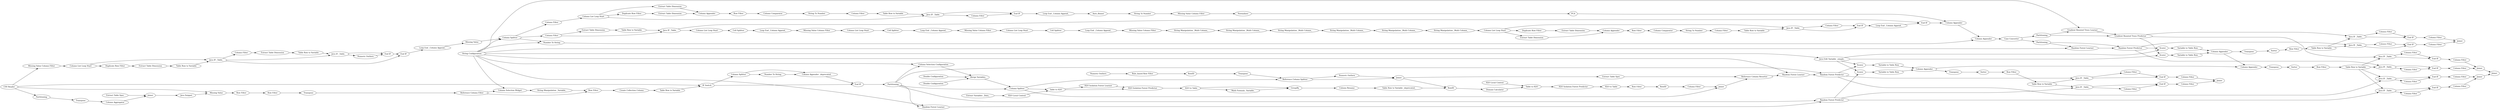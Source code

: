 digraph {
	"-3835758874640166912_1713" [label="Column Filter"]
	"-8343898865784007174_2068" [label="Java IF _Table_"]
	"-8343898865784007174_2092" [label="Column List Loop Start"]
	"-3835758874640166912_1701" [label="Column Appender"]
	"-3835758874640166912_1704" [label="Column Comparator"]
	"-8343898865784007174_2160" [label="End IF"]
	"2308904467312133471_1510" [label="Reference Column Splitter"]
	"8850577337018527427_1486" [label="Extract Variables _Data_"]
	"-3835758874640166912_1694" [label="Duplicate Row Filter"]
	"-8343898865784007174_2086" [label=Joiner]
	"-3835758874640166912_1697" [label="Extract Table Dimension"]
	"-8343898865784007174_2047" [label="Reference Column Resorter"]
	"8850577337018527427_1477" [label="H2O Local Context"]
	"-8343898865784007174_2074" [label=Scorer]
	"-8343898865784007174_2098" [label="Column Appender"]
	"-8343898865784007174_2158" [label="Column Filter"]
	"-8343898865784007174_2043" [label="Random Forest Predictor"]
	"-8343898865784007174_2049" [label="Variable to Table Row"]
	"-8343898865784007174_2141" [label="End IF"]
	"-8343898865784007174_2078" [label=PCA]
	"-8343898865784007174_2175" [label="Table Row to Variable"]
	"-8343898865784007174_2070" [label=Scorer]
	"-8343898865784007174_2108" [label="End IF"]
	"-8343898865784007174_2179" [label="End IF"]
	"-2667441912807474921_1479" [label="H2O to Table"]
	"3439664459751541147_102" [label="Column Appender _deprecated_"]
	"-8343898865784007174_2064" [label="Table Row to Variable"]
	"-8343898865784007174_2104" [label="Column Selection Configuration"]
	"-8343898865784007174_2083" [label="Case Converter"]
	"3439664459751541147_103" [label="Number To String"]
	"-8343898865784007174_2105" [label="Gradient Boosted Trees Learner"]
	"-8343898865784007174_2041" [label="Create Collection Column"]
	"-8343898865784007174_2073" [label="Java IF _Table_"]
	"-8343898865784007174_2153" [label=Joiner]
	"-8343898865784007174_2136" [label="Column Filter"]
	"-6975017988334467599_132" [label="Missing Value Column Filter"]
	"8850577337018527427_1492" [label="Column Rename"]
	"-1951024984075750947_91" [label=Transpose]
	"-8343898865784007174_2173" [label="Java IF _Table_"]
	"-8343898865784007174_2166" [label="Missing Value Column Filter"]
	"-8343898865784007174_2132" [label="Table Row to Variable"]
	"-4190137938560492934_1702" [label="Java IF _Table_"]
	"-8343898865784007174_2088" [label="Column Appender"]
	"-8343898865784007174_2102" [label="Table Row to Variable"]
	"-6975017988334467599_123" [label="Loop End _Column Append_"]
	"-1951024984075750947_92" [label="Column Aggregator"]
	"-8343898865784007174_2161" [label="Column Filter"]
	"-3835758874640166912_1699" [label="Column List Loop Start"]
	"-8343898865784007174_2137" [label="End IF"]
	"-8343898865784007174_2055" [label="Random Forest Learner"]
	"8850577337018527427_1475" [label="H2O Isolation Forest Learner"]
	"-4190137938560492934_1695" [label="Extract Table Dimension"]
	"-8343898865784007174_2071" [label="String Configuration"]
	"-8343898865784007174_2170" [label="Column Filter"]
	"-4190137938560492934_1699" [label="Column List Loop Start"]
	"-6975017988334467599_133" [label="Missing Value Column Filter"]
	"-2667441912807474921_1492" [label=RowID]
	"-8343898865784007174_2124" [label="Column Filter"]
	"-8343898865784007174_2123" [label=Normalizer]
	"-8343898865784007174_2065" [label="Row Filter"]
	"-8343898865784007174_2134" [label="Column Filter"]
	"-8343898865784007174_2050" [label="Column Appender"]
	"-6975017988334467599_131" [label="Cell Splitter"]
	"-4190137938560492934_1707" [label="Table Row to Variable"]
	"-8343898865784007174_2099" [label=Partitioning]
	"-1951024984075750947_97" [label=Partitioning]
	"-8343898865784007174_2044" [label="Double Configuration"]
	"-8343898865784007174_2139" [label="Java IF _Table_"]
	"-2667441912807474921_1481" [label="H2O Local Context"]
	"-8343898865784007174_2080" [label="Missing Value Column Filter"]
	"-8343898865784007174_2129" [label="Java IF _Table_"]
	"-8343898865784007174_2163" [label="End IF"]
	"-8343898865784007174_2155" [label=Joiner]
	"-8343898865784007174_2097" [label="Random Forest Learner"]
	"-4190137938560492934_1706" [label="Column Filter"]
	"-3835758874640166912_1708" [label="String To Number"]
	"-8343898865784007174_2156" [label="Java IF _Table_"]
	"-8343898865784007174_2052" [label="Double Configuration"]
	"-8343898865784007174_2056" [label="End IF"]
	"-8343898865784007174_2069" [label="Extract Table Dimension"]
	"8850577337018527427_1479" [label="H2O to Table"]
	"-3835758874640166912_1702" [label="Java IF _Table_"]
	"8850577337018527427_1478" [label="Table to H2O"]
	"-8343898865784007174_2174" [label="End IF"]
	"2308904467312133471_1508" [label=Transpose]
	"-8343898865784007174_2040" [label=Auto_Binner]
	"-8343898865784007174_2138" [label="Column Filter"]
	"-8343898865784007174_2085" [label="CSV Reader"]
	"-8343898865784007174_2133" [label="End IF"]
	"7845394244851898034_94" [label="Reference Column Filter"]
	"-8343898865784007174_2117" [label="Gradient Boosted Trees Predictor"]
	"-6975017988334467599_125" [label="Column List Loop Start"]
	"-8343898865784007174_2113" [label="Java Edit Variable _simple_"]
	"-8343898865784007174_2169" [label=Joiner]
	"-8343898865784007174_2059" [label="String Manipulation _Variable_"]
	"-4190137938560492934_1704" [label="Column Comparator"]
	"-4190137938560492934_1713" [label="Column Filter"]
	"-6975017988334467599_121" [label="Column List Loop Start"]
	"-8343898865784007174_2094" [label="Loop End _Column Append_"]
	"-8343898865784007174_2143" [label="Java IF _Table_"]
	"-2667441912807474921_1476" [label="H2O Isolation Forest Predictor"]
	"-8343898865784007174_2084" [label="Random Forest Learner"]
	"-8343898865784007174_2111" [label="Extract Table Spec"]
	"-8343898865784007174_2112" [label="Random Forest Predictor"]
	"-8343898865784007174_2053" [label=Partitioning]
	"-4190137938560492934_1708" [label="String To Number"]
	"8850577337018527427_1491" [label="Math Formula _Variable_"]
	"8850577337018527427_1476" [label="H2O Isolation Forest Predictor"]
	"1892213042637683912_138" [label="String Manipulation _Multi Column_"]
	"-8343898865784007174_2178" [label="Column Filter"]
	"-4190137938560492934_1694" [label="Duplicate Row Filter"]
	"-3835758874640166912_1700" [label="Loop End _Column Append_"]
	"-8343898865784007174_2171" [label=Transpose]
	"-4190137938560492934_1700" [label="Loop End _Column Append_"]
	"-8343898865784007174_2140" [label="Column Filter"]
	"8850577337018527427_1493" [label="Table Row to Variable _deprecated_"]
	"-8343898865784007174_2061" [label=Transpose]
	"-8343898865784007174_2176" [label=Sorter]
	"-8343898865784007174_2096" [label="End IF"]
	"1892213042637683912_139" [label="String Manipulation _Multi Column_"]
	"-8343898865784007174_2057" [label=Sorter]
	"-3835758874640166912_1709" [label="End IF"]
	"-1951024984075750947_96" [label="Java Snippet"]
	"-8343898865784007174_2168" [label="Java IF _Table_"]
	"1892213042637683912_136" [label="String Manipulation _Multi Column_"]
	"-8343898865784007174_2067" [label="Column Selection Widget"]
	"8850577337018527427_1488" [label=GroupBy]
	"-2667441912807474921_1487" [label="Domain Calculator"]
	"2308904467312133471_1507" [label="Rule_based Row Filter"]
	"-8343898865784007174_2135" [label="Java IF _Table_"]
	"-8343898865784007174_2119" [label="Variable to Table Row"]
	"-8343898865784007174_2115" [label="Column Splitter"]
	"-8343898865784007174_2154" [label=Joiner]
	"-8343898865784007174_2038" [label=Transpose]
	"-3835758874640166912_1705" [label="Row Filter"]
	"-8343898865784007174_2095" [label="Column Appender"]
	"-8343898865784007174_2048" [label="Random Forest Predictor"]
	"3439664459751541147_100" [label="Column Splitter"]
	"-8343898865784007174_2081" [label="Column Filter"]
	"-8343898865784007174_2177" [label="Column Filter"]
	"-8343898865784007174_2042" [label="Variable to Table Row"]
	"-8343898865784007174_2122" [label="Table Row to Variable"]
	"-8343898865784007174_2090" [label="Extract Table Dimension"]
	"-8343898865784007174_2058" [label="String To Number"]
	"-4190137938560492934_1705" [label="Row Filter"]
	"-3835758874640166912_1695" [label="Extract Table Dimension"]
	"-8343898865784007174_2089" [label=Joiner]
	"-2667441912807474921_1490" [label="Row Filter"]
	"-8343898865784007174_2045" [label="Numeric Outliers"]
	"-8343898865784007174_2109" [label="End IF"]
	"-8343898865784007174_2093" [label=Scorer]
	"-8343898865784007174_2075" [label="Number To String"]
	"-8343898865784007174_2128" [label="Row Filter"]
	"-8343898865784007174_2076" [label="Variable to Table Row"]
	"-8343898865784007174_2106" [label=Sorter]
	"-8343898865784007174_2145" [label="End IF"]
	"-8343898865784007174_2066" [label="Column Filter"]
	"-8343898865784007174_2157" [label="Table Row to Variable"]
	"-8343898865784007174_2152" [label=Joiner]
	"-8343898865784007174_2172" [label="Column Filter"]
	"-6975017988334467599_128" [label="Column List Loop Start"]
	"-6975017988334467599_127" [label="Cell Splitter"]
	"2308904467312133471_1509" [label=RowID]
	"-8343898865784007174_2159" [label="Column Filter"]
	"-8343898865784007174_2118" [label="Column Splitter"]
	"-2667441912807474921_1484" [label="Column Filter"]
	"-8343898865784007174_2100" [label="Column Filter"]
	"7845394244851898034_92" [label="Missing Value"]
	"-6975017988334467599_126" [label="Loop End _Column Append_"]
	"-8343898865784007174_2062" [label="IF Switch"]
	"-2667441912807474921_1491" [label=RowID]
	"-8343898865784007174_2082" [label=Scorer]
	"-8343898865784007174_2077" [label="Numeric Outliers"]
	"1892213042637683912_140" [label="String Manipulation _Multi Column_"]
	"7845394244851898034_93" [label=Transpose]
	"7845394244851898034_96" [label="Row Filter"]
	"-8343898865784007174_2091" [label="Missing Value"]
	"-4190137938560492934_1697" [label="Extract Table Dimension"]
	"-8343898865784007174_2142" [label="Column Filter"]
	"-2667441912807474921_1480" [label="Table to H2O"]
	"-8343898865784007174_2146" [label="Column Filter"]
	"-8343898865784007174_2121" [label=Partitioning]
	"-3835758874640166912_1706" [label="Column Filter"]
	"-4190137938560492934_1701" [label="Column Appender"]
	"-6975017988334467599_122" [label="Cell Splitter"]
	"-8343898865784007174_2167" [label="Row Filter"]
	"-1951024984075750947_93" [label=Joiner]
	"-8343898865784007174_2110" [label="Java IF _Table_"]
	"-3835758874640166912_1707" [label="Table Row to Variable"]
	"-8343898865784007174_2164" [label="Java IF _Table_"]
	"-8343898865784007174_2060" [label="Table Row to Variable"]
	"7845394244851898034_95" [label="Row Filter"]
	"-8343898865784007174_2072" [label="Column Appender"]
	"-8343898865784007174_2165" [label="Row Filter"]
	"1892213042637683912_135" [label="String Manipulation _Multi Column_"]
	"-6975017988334467599_129" [label="Loop End _Column Append_"]
	"-8343898865784007174_2101" [label="Merge Variables"]
	"-8343898865784007174_2054" [label="Extract Table Dimension"]
	"-8343898865784007174_2144" [label="Column Filter"]
	"-4190137938560492934_1709" [label="End IF"]
	"-8343898865784007174_2162" [label="Column Filter"]
	"-6975017988334467599_134" [label="Missing Value Column Filter"]
	"-1951024984075750947_52" [label="Extract Table Spec"]
	"-8343898865784007174_2103" [label="Duplicate Row Filter"]
	"1892213042637683912_137" [label="String Manipulation _Multi Column_"]
	"2308904467312133471_1511" [label="Numeric Outliers"]
	"8850577337018527427_1479" -> "8850577337018527427_1488"
	"-8343898865784007174_2080" -> "-8343898865784007174_2092"
	"-4190137938560492934_1699" -> "-4190137938560492934_1702"
	"-8343898865784007174_2115" -> "-8343898865784007174_2081"
	"-8343898865784007174_2085" -> "-1951024984075750947_97"
	"-4190137938560492934_1708" -> "-4190137938560492934_1706"
	"-8343898865784007174_2072" -> "-8343898865784007174_2095"
	"-8343898865784007174_2081" -> "-4190137938560492934_1699"
	"-8343898865784007174_2085" -> "-8343898865784007174_2062"
	"-8343898865784007174_2170" -> "-8343898865784007174_2179"
	"-1951024984075750947_91" -> "-1951024984075750947_92"
	"-8343898865784007174_2164" -> "-8343898865784007174_2163"
	"-8343898865784007174_2088" -> "-8343898865784007174_2038"
	"-8343898865784007174_2043" -> "-8343898865784007174_2143"
	"-6975017988334467599_131" -> "-6975017988334467599_126"
	"-8343898865784007174_2123" -> "-8343898865784007174_2078"
	"-4190137938560492934_1702" -> "-4190137938560492934_1713"
	"-8343898865784007174_2143" -> "-8343898865784007174_2145"
	"-8343898865784007174_2168" -> "-8343898865784007174_2174"
	"-8343898865784007174_2153" -> "-8343898865784007174_2152"
	"-8343898865784007174_2066" -> "-8343898865784007174_2054"
	"-8343898865784007174_2113" -> "-8343898865784007174_2093"
	"-8343898865784007174_2122" -> "-8343898865784007174_2062"
	"-8343898865784007174_2053" -> "-8343898865784007174_2105"
	"-8343898865784007174_2134" -> "-8343898865784007174_2154"
	"2308904467312133471_1508" -> "2308904467312133471_1510"
	"-8343898865784007174_2141" -> "-8343898865784007174_2140"
	"-8343898865784007174_2121" -> "-8343898865784007174_2055"
	"-6975017988334467599_133" -> "-6975017988334467599_128"
	"-8343898865784007174_2040" -> "-8343898865784007174_2058"
	"-3835758874640166912_1700" -> "-8343898865784007174_2109"
	"-8343898865784007174_2076" -> "-8343898865784007174_2072"
	"-4190137938560492934_1695" -> "-4190137938560492934_1701"
	"-8343898865784007174_2132" -> "-8343898865784007174_2135"
	"-8343898865784007174_2093" -> "-8343898865784007174_2049"
	"-2667441912807474921_1492" -> "-2667441912807474921_1484"
	"-8343898865784007174_2085" -> "-8343898865784007174_2080"
	"-8343898865784007174_2059" -> "-8343898865784007174_2065"
	"-8343898865784007174_2048" -> "-8343898865784007174_2082"
	"-4190137938560492934_1702" -> "-4190137938560492934_1709"
	"-8343898865784007174_2109" -> "-8343898865784007174_2050"
	"-8343898865784007174_2042" -> "-8343898865784007174_2072"
	"-8343898865784007174_2166" -> "-8343898865784007174_2123"
	"-8343898865784007174_2086" -> "-8343898865784007174_2047"
	"-8343898865784007174_2097" -> "-8343898865784007174_2112"
	"-8343898865784007174_2047" -> "-8343898865784007174_2084"
	"-8343898865784007174_2118" -> "8850577337018527427_1478"
	"1892213042637683912_138" -> "1892213042637683912_139"
	"-8343898865784007174_2117" -> "-8343898865784007174_2135"
	"-8343898865784007174_2154" -> "-8343898865784007174_2152"
	"8850577337018527427_1492" -> "8850577337018527427_1493"
	"3439664459751541147_103" -> "3439664459751541147_102"
	"-8343898865784007174_2136" -> "-8343898865784007174_2154"
	"-8343898865784007174_2084" -> "-8343898865784007174_2048"
	"-8343898865784007174_2082" -> "-8343898865784007174_2042"
	"-8343898865784007174_2106" -> "-8343898865784007174_2128"
	"-8343898865784007174_2128" -> "-8343898865784007174_2132"
	"-8343898865784007174_2104" -> "-8343898865784007174_2101"
	"-4190137938560492934_1713" -> "-4190137938560492934_1709"
	"-6975017988334467599_127" -> "-6975017988334467599_129"
	"-4190137938560492934_1706" -> "-4190137938560492934_1707"
	"-8343898865784007174_2089" -> "-2667441912807474921_1491"
	"-8343898865784007174_2061" -> "-8343898865784007174_2106"
	"1892213042637683912_140" -> "-3835758874640166912_1699"
	"2308904467312133471_1509" -> "2308904467312133471_1508"
	"-3835758874640166912_1694" -> "-3835758874640166912_1695"
	"-8343898865784007174_2105" -> "-8343898865784007174_2117"
	"-8343898865784007174_2146" -> "-8343898865784007174_2145"
	"7845394244851898034_94" -> "-8343898865784007174_2067"
	"-8343898865784007174_2043" -> "-8343898865784007174_2074"
	"-8343898865784007174_2075" -> "-8343898865784007174_2098"
	"-8343898865784007174_2068" -> "-8343898865784007174_2108"
	"-4190137938560492934_1697" -> "-4190137938560492934_1701"
	"1892213042637683912_136" -> "1892213042637683912_137"
	"-8343898865784007174_2054" -> "-8343898865784007174_2102"
	"-8343898865784007174_2067" -> "-8343898865784007174_2059"
	"-8343898865784007174_2096" -> "-8343898865784007174_2094"
	"-8343898865784007174_2100" -> "-8343898865784007174_2073"
	"-8343898865784007174_2121" -> "-8343898865784007174_2104"
	"7845394244851898034_92" -> "7845394244851898034_95"
	"2308904467312133471_1507" -> "2308904467312133471_1509"
	"2308904467312133471_1510" -> "-8343898865784007174_2089"
	"-6975017988334467599_122" -> "-6975017988334467599_123"
	"7845394244851898034_93" -> "7845394244851898034_94"
	"-8343898865784007174_2044" -> "-8343898865784007174_2101"
	"-8343898865784007174_2062" -> "-8343898865784007174_2056"
	"-8343898865784007174_2173" -> "-8343898865784007174_2170"
	"-8343898865784007174_2069" -> "-8343898865784007174_2064"
	"-8343898865784007174_2139" -> "-8343898865784007174_2141"
	"-3835758874640166912_1709" -> "-3835758874640166912_1700"
	"-8343898865784007174_2038" -> "-8343898865784007174_2057"
	"-4190137938560492934_1699" -> "-4190137938560492934_1694"
	"-8343898865784007174_2132" -> "-8343898865784007174_2143"
	"-2667441912807474921_1490" -> "-2667441912807474921_1492"
	"-8343898865784007174_2099" -> "-8343898865784007174_2097"
	"-8343898865784007174_2055" -> "-8343898865784007174_2043"
	"8850577337018527427_1477" -> "8850577337018527427_1478"
	"-8343898865784007174_2092" -> "-8343898865784007174_2103"
	"7845394244851898034_96" -> "7845394244851898034_93"
	"-8343898865784007174_2177" -> "-8343898865784007174_2169"
	"-8343898865784007174_2057" -> "-8343898865784007174_2165"
	"8850577337018527427_1478" -> "8850577337018527427_1476"
	"-8343898865784007174_2175" -> "-8343898865784007174_2173"
	"-1951024984075750947_52" -> "-1951024984075750947_93"
	"-8343898865784007174_2095" -> "-8343898865784007174_2061"
	"-4190137938560492934_1704" -> "-4190137938560492934_1708"
	"-8343898865784007174_2156" -> "-8343898865784007174_2162"
	"-8343898865784007174_2119" -> "-8343898865784007174_2088"
	"-8343898865784007174_2078" -> "-8343898865784007174_2050"
	"-8343898865784007174_2115" -> "-8343898865784007174_2100"
	"-8343898865784007174_2172" -> "-8343898865784007174_2169"
	"-8343898865784007174_2157" -> "-8343898865784007174_2156"
	"-8343898865784007174_2071" -> "-8343898865784007174_2113"
	"-6975017988334467599_128" -> "-6975017988334467599_127"
	"-8343898865784007174_2175" -> "-8343898865784007174_2168"
	"-8343898865784007174_2132" -> "-8343898865784007174_2129"
	"-8343898865784007174_2062" -> "3439664459751541147_100"
	"-8343898865784007174_2121" -> "-8343898865784007174_2118"
	"-8343898865784007174_2167" -> "-8343898865784007174_2175"
	"7845394244851898034_95" -> "7845394244851898034_96"
	"-8343898865784007174_2159" -> "-8343898865784007174_2163"
	"-8343898865784007174_2121" -> "-8343898865784007174_2048"
	"-8343898865784007174_2118" -> "-8343898865784007174_2086"
	"3439664459751541147_100" -> "3439664459751541147_102"
	"2308904467312133471_1510" -> "-8343898865784007174_2077"
	"-8343898865784007174_2110" -> "-8343898865784007174_2066"
	"-8343898865784007174_2163" -> "-8343898865784007174_2161"
	"8850577337018527427_1486" -> "8850577337018527427_1477"
	"-6975017988334467599_123" -> "-6975017988334467599_132"
	"-8343898865784007174_2099" -> "-8343898865784007174_2112"
	"-8343898865784007174_2060" -> "-8343898865784007174_2110"
	"-3835758874640166912_1706" -> "-3835758874640166912_1707"
	"-8343898865784007174_2171" -> "-8343898865784007174_2176"
	"-8343898865784007174_2052" -> "-8343898865784007174_2101"
	"-3835758874640166912_1704" -> "-3835758874640166912_1708"
	"8850577337018527427_1478" -> "8850577337018527427_1475"
	"-8343898865784007174_2083" -> "-8343898865784007174_2099"
	"-8343898865784007174_2070" -> "-8343898865784007174_2119"
	"-8343898865784007174_2073" -> "-8343898865784007174_2109"
	"-4190137938560492934_1709" -> "-4190137938560492934_1700"
	"-8343898865784007174_2135" -> "-8343898865784007174_2137"
	"-8343898865784007174_2090" -> "-8343898865784007174_2060"
	"-2667441912807474921_1487" -> "-2667441912807474921_1480"
	"-8343898865784007174_2071" -> "-8343898865784007174_2105"
	"-8343898865784007174_2140" -> "-8343898865784007174_2153"
	"-8343898865784007174_2135" -> "-8343898865784007174_2138"
	"-8343898865784007174_2071" -> "-8343898865784007174_2075"
	"-4190137938560492934_1705" -> "-4190137938560492934_1704"
	"-3835758874640166912_1701" -> "-3835758874640166912_1705"
	"-8343898865784007174_2113" -> "-8343898865784007174_2082"
	"-8343898865784007174_2071" -> "-8343898865784007174_2055"
	"-8343898865784007174_2168" -> "-8343898865784007174_2178"
	"-2667441912807474921_1480" -> "-2667441912807474921_1476"
	"-8343898865784007174_2071" -> "-8343898865784007174_2084"
	"-8343898865784007174_2138" -> "-8343898865784007174_2137"
	"-8343898865784007174_2094" -> "-8343898865784007174_2091"
	"-8343898865784007174_2156" -> "-8343898865784007174_2160"
	"-8343898865784007174_2072" -> "-8343898865784007174_2171"
	"-2667441912807474921_1479" -> "-2667441912807474921_1490"
	"-8343898865784007174_2083" -> "-8343898865784007174_2053"
	"-8343898865784007174_2115" -> "-8343898865784007174_2075"
	"-8343898865784007174_2073" -> "-6975017988334467599_121"
	"-8343898865784007174_2111" -> "-8343898865784007174_2047"
	"-8343898865784007174_2100" -> "-8343898865784007174_2069"
	"-8343898865784007174_2112" -> "-8343898865784007174_2129"
	"-8343898865784007174_2117" -> "-8343898865784007174_2070"
	"-3835758874640166912_1702" -> "-3835758874640166912_1709"
	"-6975017988334467599_121" -> "-6975017988334467599_122"
	"-8343898865784007174_2137" -> "-8343898865784007174_2136"
	"-1951024984075750947_92" -> "-1951024984075750947_93"
	"2308904467312133471_1511" -> "2308904467312133471_1507"
	"-8343898865784007174_2145" -> "-8343898865784007174_2144"
	"-8343898865784007174_2103" -> "-8343898865784007174_2090"
	"3439664459751541147_100" -> "3439664459751541147_103"
	"-8343898865784007174_2098" -> "-8343898865784007174_2083"
	"-6975017988334467599_126" -> "-6975017988334467599_133"
	"-8343898865784007174_2101" -> "-8343898865784007174_2118"
	"-8343898865784007174_2129" -> "-8343898865784007174_2133"
	"-4190137938560492934_1700" -> "-8343898865784007174_2040"
	"-3835758874640166912_1705" -> "-3835758874640166912_1704"
	"-8343898865784007174_2121" -> "-8343898865784007174_2043"
	"1892213042637683912_137" -> "1892213042637683912_138"
	"-8343898865784007174_2048" -> "-8343898865784007174_2139"
	"-8343898865784007174_2143" -> "-8343898865784007174_2146"
	"-1951024984075750947_96" -> "7845394244851898034_92"
	"-8343898865784007174_2157" -> "-8343898865784007174_2164"
	"-8343898865784007174_2161" -> "-8343898865784007174_2155"
	"-8343898865784007174_2133" -> "-8343898865784007174_2134"
	"-8343898865784007174_2139" -> "-8343898865784007174_2142"
	"-8343898865784007174_2110" -> "-8343898865784007174_2096"
	"-8343898865784007174_2071" -> "-8343898865784007174_2097"
	"-8343898865784007174_2162" -> "-8343898865784007174_2160"
	"-8343898865784007174_2043" -> "-8343898865784007174_2173"
	"-1951024984075750947_93" -> "-1951024984075750947_96"
	"-8343898865784007174_2132" -> "-8343898865784007174_2139"
	"-8343898865784007174_2049" -> "-8343898865784007174_2088"
	"-8343898865784007174_2050" -> "-8343898865784007174_2098"
	"-8343898865784007174_2048" -> "-8343898865784007174_2168"
	"-4190137938560492934_1694" -> "-4190137938560492934_1695"
	"-8343898865784007174_2144" -> "-8343898865784007174_2153"
	"-3835758874640166912_1708" -> "-3835758874640166912_1706"
	"-3835758874640166912_1707" -> "-3835758874640166912_1702"
	"-8343898865784007174_2124" -> "-8343898865784007174_2133"
	"-8343898865784007174_2071" -> "-8343898865784007174_2115"
	"-4190137938560492934_1707" -> "-4190137938560492934_1702"
	"-8343898865784007174_2091" -> "-8343898865784007174_2115"
	"-8343898865784007174_2164" -> "-8343898865784007174_2159"
	"-6975017988334467599_134" -> "1892213042637683912_135"
	"-2667441912807474921_1484" -> "-8343898865784007174_2086"
	"-8343898865784007174_2071" -> "-8343898865784007174_2104"
	"8850577337018527427_1475" -> "8850577337018527427_1476"
	"-3835758874640166912_1699" -> "-3835758874640166912_1697"
	"-8343898865784007174_2110" -> "-8343898865784007174_2068"
	"-8343898865784007174_2077" -> "-8343898865784007174_2089"
	"-8343898865784007174_2045" -> "-8343898865784007174_2108"
	"-3835758874640166912_1697" -> "-3835758874640166912_1701"
	"-8343898865784007174_2112" -> "-8343898865784007174_2156"
	"-8343898865784007174_2085" -> "7845394244851898034_92"
	"-2667441912807474921_1481" -> "-2667441912807474921_1480"
	"-8343898865784007174_2176" -> "-8343898865784007174_2167"
	"-8343898865784007174_2179" -> "-8343898865784007174_2177"
	"8850577337018527427_1476" -> "8850577337018527427_1479"
	"-8343898865784007174_2158" -> "-8343898865784007174_2155"
	"-3835758874640166912_1713" -> "-3835758874640166912_1709"
	"-8343898865784007174_2142" -> "-8343898865784007174_2141"
	"-4190137938560492934_1701" -> "-4190137938560492934_1705"
	"1892213042637683912_135" -> "1892213042637683912_136"
	"-8343898865784007174_2065" -> "-8343898865784007174_2041"
	"-8343898865784007174_2092" -> "-8343898865784007174_2110"
	"7845394244851898034_94" -> "-8343898865784007174_2065"
	"-8343898865784007174_2178" -> "-8343898865784007174_2174"
	"-3835758874640166912_1699" -> "-3835758874640166912_1702"
	"-8343898865784007174_2102" -> "-8343898865784007174_2068"
	"-8343898865784007174_2064" -> "-8343898865784007174_2073"
	"3439664459751541147_102" -> "-8343898865784007174_2056"
	"8850577337018527427_1479" -> "8850577337018527427_1491"
	"-8343898865784007174_2108" -> "-8343898865784007174_2096"
	"8850577337018527427_1493" -> "-2667441912807474921_1491"
	"-8343898865784007174_2112" -> "-8343898865784007174_2093"
	"-2667441912807474921_1491" -> "-2667441912807474921_1487"
	"-3835758874640166912_1702" -> "-3835758874640166912_1713"
	"-8343898865784007174_2053" -> "-8343898865784007174_2117"
	"-6975017988334467599_125" -> "-6975017988334467599_131"
	"8850577337018527427_1488" -> "8850577337018527427_1492"
	"-8343898865784007174_2174" -> "-8343898865784007174_2172"
	"-8343898865784007174_2088" -> "-8343898865784007174_2095"
	"-6975017988334467599_132" -> "-6975017988334467599_125"
	"-8343898865784007174_2113" -> "-8343898865784007174_2070"
	"-8343898865784007174_2058" -> "-8343898865784007174_2166"
	"-8343898865784007174_2113" -> "-8343898865784007174_2074"
	"-8343898865784007174_2160" -> "-8343898865784007174_2158"
	"-3835758874640166912_1699" -> "-3835758874640166912_1694"
	"-8343898865784007174_2068" -> "-8343898865784007174_2045"
	"-3835758874640166912_1695" -> "-3835758874640166912_1701"
	"-8343898865784007174_2056" -> "-8343898865784007174_2121"
	"-8343898865784007174_2089" -> "-8343898865784007174_2111"
	"-8343898865784007174_2165" -> "-8343898865784007174_2157"
	"-8343898865784007174_2129" -> "-8343898865784007174_2124"
	"8850577337018527427_1491" -> "8850577337018527427_1488"
	"-4190137938560492934_1699" -> "-4190137938560492934_1697"
	"-8343898865784007174_2173" -> "-8343898865784007174_2179"
	"-8343898865784007174_2071" -> "-8343898865784007174_2067"
	"-8343898865784007174_2074" -> "-8343898865784007174_2076"
	"-6975017988334467599_129" -> "-6975017988334467599_134"
	"-8343898865784007174_2041" -> "-8343898865784007174_2122"
	"-8343898865784007174_2118" -> "2308904467312133471_1510"
	"1892213042637683912_139" -> "1892213042637683912_140"
	"-2667441912807474921_1476" -> "-2667441912807474921_1479"
	"-8343898865784007174_2117" -> "-8343898865784007174_2164"
	"-1951024984075750947_97" -> "-1951024984075750947_91"
	rankdir=LR
}
